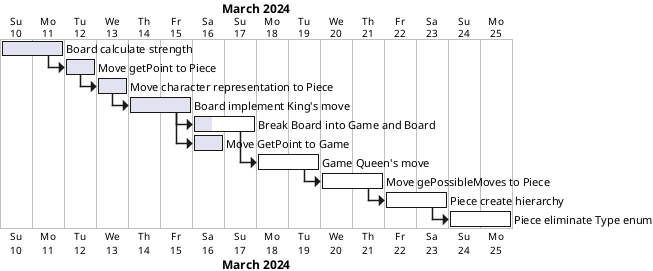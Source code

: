 @startgantt
Project starts 2024-3-10
printscale daily zoom 2
[Board calculate strength] as [Task1] requires 2 day
[Move getPoint to Piece] as [Task4] requires 1 days
[Task1] -> [Task4]
[Move character representation to Piece] as [Task5] requires 1 day
[Task4] -> [Task5]
[Board implement King's move] as [Task6] requires 2 days
[Task5] -> [Task6]
'[Task6] starts 2024-3-15

[Break Board into Game and Board] as [Task7] requires 2 days
[Task7] is 30% completed
[Task6] -> [Task7]


[Move GetPoint to Game] as [Task7.1] requires 1 day
'[Task7.1] is 0% completed
[Task7.1] starts at [Task6]'s end

[Game Queen's move] as [Task8] requires 2 days
[Task8] is 0% completed
[Task7] -> [Task8]

[Move gePossibleMoves to Piece] as [Task9] requires 2 day
[Task9] is 0% completed
[Task8] -> [Task9]
[Piece create hierarchy] as [Task10] requires 2 days
[Task10] is 0% completed
[Task9] -> [Task10]
[Piece eliminate Type enum] as [Task11] requires 2 days
[Task11] is 0% completed
[Task10] -> [Task11]
@endgantt